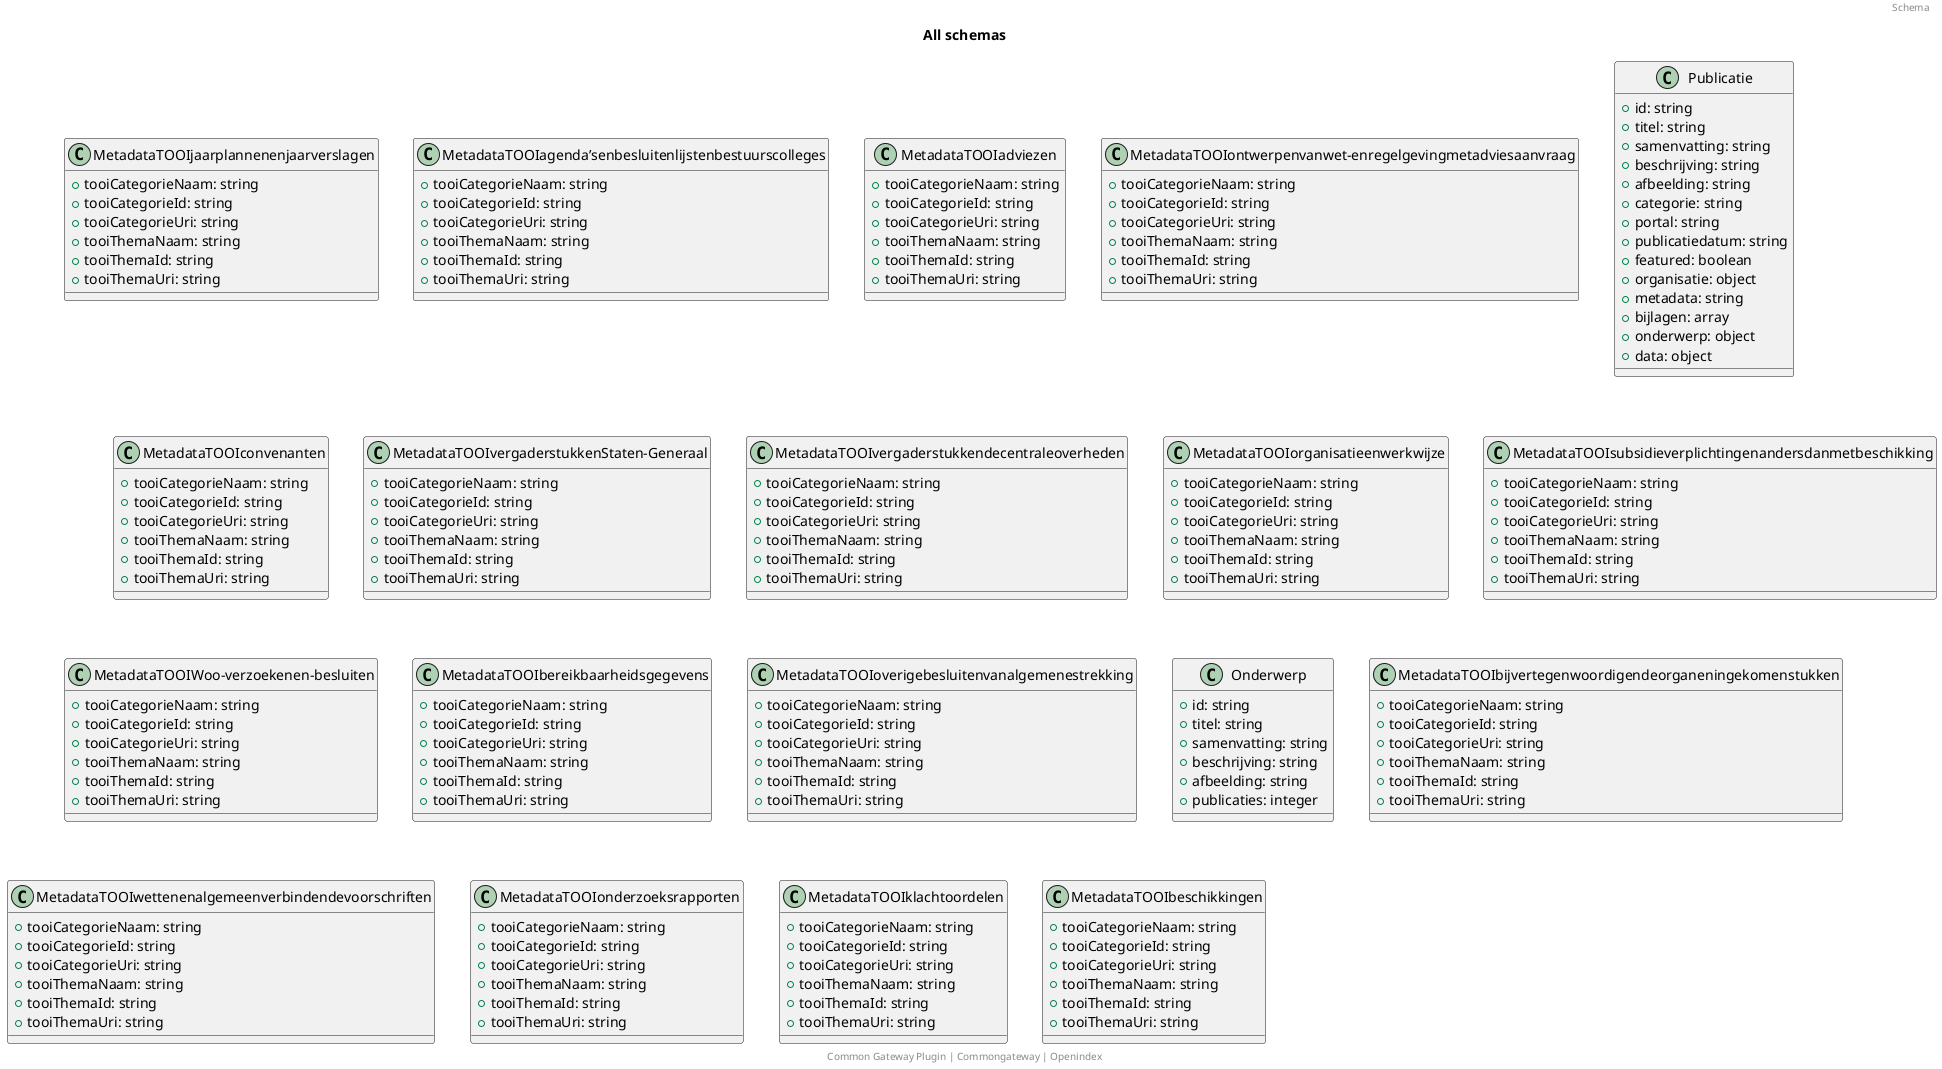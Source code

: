 @startuml
title: All schemas
footer: Common Gateway Plugin | Commongateway | Openindex 
header: Schema
class MetadataTOOIjaarplannenenjaarverslagen {
  + tooiCategorieNaam: string
  + tooiCategorieId: string
  + tooiCategorieUri: string
  + tooiThemaNaam: string
  + tooiThemaId: string
  + tooiThemaUri: string
}
class MetadataTOOIagenda’senbesluitenlijstenbestuurscolleges {
  + tooiCategorieNaam: string
  + tooiCategorieId: string
  + tooiCategorieUri: string
  + tooiThemaNaam: string
  + tooiThemaId: string
  + tooiThemaUri: string
}
class MetadataTOOIadviezen {
  + tooiCategorieNaam: string
  + tooiCategorieId: string
  + tooiCategorieUri: string
  + tooiThemaNaam: string
  + tooiThemaId: string
  + tooiThemaUri: string
}
class MetadataTOOIontwerpenvanwet-enregelgevingmetadviesaanvraag {
  + tooiCategorieNaam: string
  + tooiCategorieId: string
  + tooiCategorieUri: string
  + tooiThemaNaam: string
  + tooiThemaId: string
  + tooiThemaUri: string
}
class Publicatie {
  + id: string
  + titel: string
  + samenvatting: string
  + beschrijving: string
  + afbeelding: string
  + categorie: string
  + portal: string
  + publicatiedatum: string
  + featured: boolean
  + organisatie: object
  + metadata: string
  + bijlagen: array
  + onderwerp: object
  + data: object
}
class MetadataTOOIconvenanten {
  + tooiCategorieNaam: string
  + tooiCategorieId: string
  + tooiCategorieUri: string
  + tooiThemaNaam: string
  + tooiThemaId: string
  + tooiThemaUri: string
}
class MetadataTOOIvergaderstukkenStaten-Generaal {
  + tooiCategorieNaam: string
  + tooiCategorieId: string
  + tooiCategorieUri: string
  + tooiThemaNaam: string
  + tooiThemaId: string
  + tooiThemaUri: string
}
class MetadataTOOIvergaderstukkendecentraleoverheden {
  + tooiCategorieNaam: string
  + tooiCategorieId: string
  + tooiCategorieUri: string
  + tooiThemaNaam: string
  + tooiThemaId: string
  + tooiThemaUri: string
}
class MetadataTOOIorganisatieenwerkwijze {
  + tooiCategorieNaam: string
  + tooiCategorieId: string
  + tooiCategorieUri: string
  + tooiThemaNaam: string
  + tooiThemaId: string
  + tooiThemaUri: string
}
class MetadataTOOIsubsidieverplichtingenandersdanmetbeschikking {
  + tooiCategorieNaam: string
  + tooiCategorieId: string
  + tooiCategorieUri: string
  + tooiThemaNaam: string
  + tooiThemaId: string
  + tooiThemaUri: string
}
class MetadataTOOIWoo-verzoekenen-besluiten {
  + tooiCategorieNaam: string
  + tooiCategorieId: string
  + tooiCategorieUri: string
  + tooiThemaNaam: string
  + tooiThemaId: string
  + tooiThemaUri: string
}
class MetadataTOOIbereikbaarheidsgegevens {
  + tooiCategorieNaam: string
  + tooiCategorieId: string
  + tooiCategorieUri: string
  + tooiThemaNaam: string
  + tooiThemaId: string
  + tooiThemaUri: string
}
class MetadataTOOIoverigebesluitenvanalgemenestrekking {
  + tooiCategorieNaam: string
  + tooiCategorieId: string
  + tooiCategorieUri: string
  + tooiThemaNaam: string
  + tooiThemaId: string
  + tooiThemaUri: string
}
class Onderwerp {
  + id: string
  + titel: string
  + samenvatting: string
  + beschrijving: string
  + afbeelding: string
  + publicaties: integer
}
class MetadataTOOIbijvertegenwoordigendeorganeningekomenstukken {
  + tooiCategorieNaam: string
  + tooiCategorieId: string
  + tooiCategorieUri: string
  + tooiThemaNaam: string
  + tooiThemaId: string
  + tooiThemaUri: string
}
class MetadataTOOIwettenenalgemeenverbindendevoorschriften {
  + tooiCategorieNaam: string
  + tooiCategorieId: string
  + tooiCategorieUri: string
  + tooiThemaNaam: string
  + tooiThemaId: string
  + tooiThemaUri: string
}
class MetadataTOOIonderzoeksrapporten {
  + tooiCategorieNaam: string
  + tooiCategorieId: string
  + tooiCategorieUri: string
  + tooiThemaNaam: string
  + tooiThemaId: string
  + tooiThemaUri: string
}
class MetadataTOOIklachtoordelen {
  + tooiCategorieNaam: string
  + tooiCategorieId: string
  + tooiCategorieUri: string
  + tooiThemaNaam: string
  + tooiThemaId: string
  + tooiThemaUri: string
}
class MetadataTOOIbeschikkingen {
  + tooiCategorieNaam: string
  + tooiCategorieId: string
  + tooiCategorieUri: string
  + tooiThemaNaam: string
  + tooiThemaId: string
  + tooiThemaUri: string
}
@enduml
